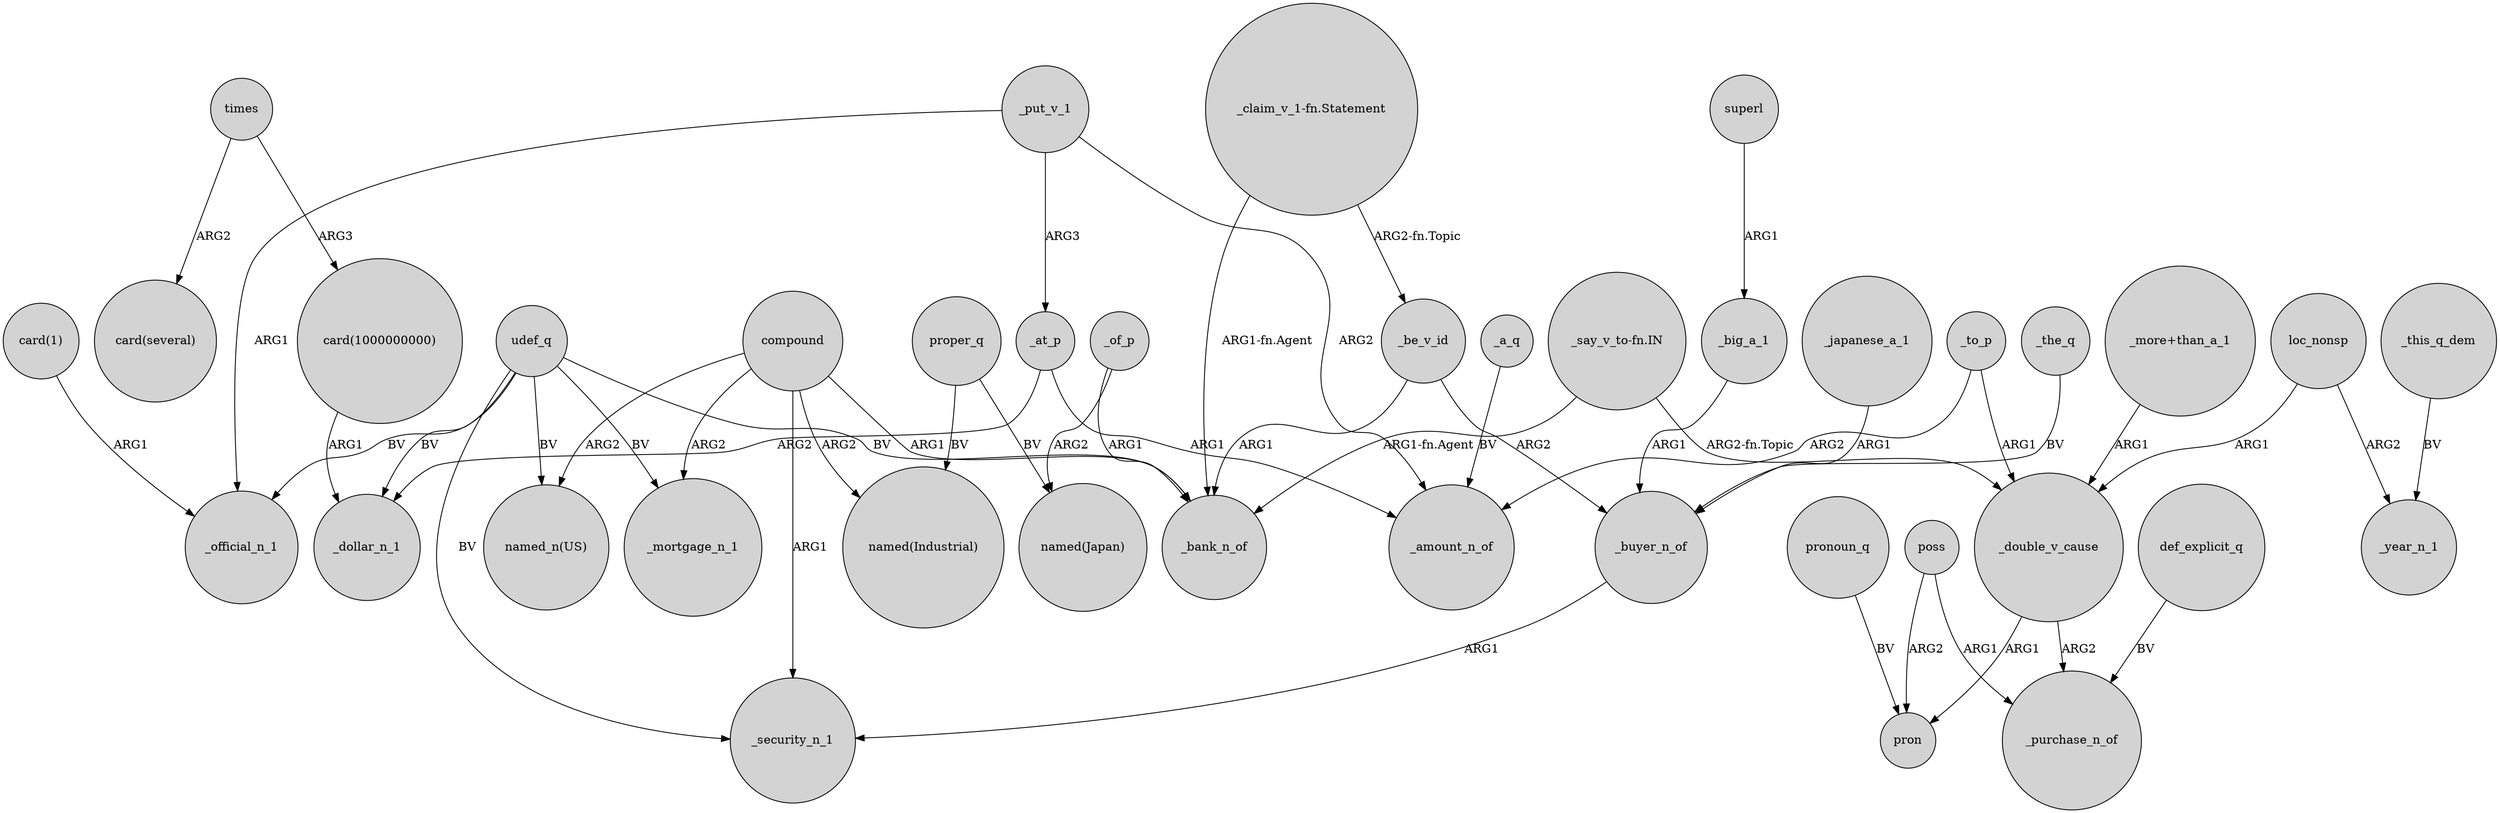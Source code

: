 digraph {
	node [shape=circle style=filled]
	_put_v_1 -> _at_p [label=ARG3]
	_double_v_cause -> pron [label=ARG1]
	_at_p -> _dollar_n_1 [label=ARG2]
	udef_q -> "named_n(US)" [label=BV]
	loc_nonsp -> _double_v_cause [label=ARG1]
	udef_q -> _mortgage_n_1 [label=BV]
	poss -> pron [label=ARG2]
	_to_p -> _amount_n_of [label=ARG2]
	_be_v_id -> _buyer_n_of [label=ARG2]
	_of_p -> "named(Japan)" [label=ARG2]
	compound -> _bank_n_of [label=ARG1]
	_double_v_cause -> _purchase_n_of [label=ARG2]
	"card(1)" -> _official_n_1 [label=ARG1]
	compound -> _mortgage_n_1 [label=ARG2]
	_the_q -> _buyer_n_of [label=BV]
	def_explicit_q -> _purchase_n_of [label=BV]
	"_claim_v_1-fn.Statement" -> _bank_n_of [label="ARG1-fn.Agent"]
	compound -> _security_n_1 [label=ARG1]
	proper_q -> "named(Japan)" [label=BV]
	compound -> "named_n(US)" [label=ARG2]
	_at_p -> _amount_n_of [label=ARG1]
	_put_v_1 -> _official_n_1 [label=ARG1]
	times -> "card(1000000000)" [label=ARG3]
	compound -> "named(Industrial)" [label=ARG2]
	pronoun_q -> pron [label=BV]
	proper_q -> "named(Industrial)" [label=BV]
	_put_v_1 -> _amount_n_of [label=ARG2]
	udef_q -> _official_n_1 [label=BV]
	_of_p -> _bank_n_of [label=ARG1]
	loc_nonsp -> _year_n_1 [label=ARG2]
	"_more+than_a_1" -> _double_v_cause [label=ARG1]
	_to_p -> _double_v_cause [label=ARG1]
	_japanese_a_1 -> _buyer_n_of [label=ARG1]
	times -> "card(several)" [label=ARG2]
	_big_a_1 -> _buyer_n_of [label=ARG1]
	"_say_v_to-fn.IN" -> _bank_n_of [label="ARG1-fn.Agent"]
	udef_q -> _dollar_n_1 [label=BV]
	_buyer_n_of -> _security_n_1 [label=ARG1]
	poss -> _purchase_n_of [label=ARG1]
	_be_v_id -> _bank_n_of [label=ARG1]
	"card(1000000000)" -> _dollar_n_1 [label=ARG1]
	superl -> _big_a_1 [label=ARG1]
	"_say_v_to-fn.IN" -> _double_v_cause [label="ARG2-fn.Topic"]
	"_claim_v_1-fn.Statement" -> _be_v_id [label="ARG2-fn.Topic"]
	udef_q -> _bank_n_of [label=BV]
	udef_q -> _security_n_1 [label=BV]
	_a_q -> _amount_n_of [label=BV]
	_this_q_dem -> _year_n_1 [label=BV]
}

